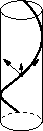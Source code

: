 settings.render=0;
import solids;
import three;
size(1.5cm,0);
currentprojection=orthographic((1, 0, .5));

revolution cyl=cylinder((0, 0, -3), 1, 6, Z);


triple  f(real t) {return (cos(t),sin(t),t);}
path3 helix=graph(f,-3,3);

draw(helix,1bp+black);
draw(cyl);


draw((1,0,0)--(1,0,0)+1.2*(0,1/sqrt(2),1/sqrt(2)),black,Arrow3);
draw((1,0,0)--(1,0,0)+1.2*(-1,0,0),black,Arrow3);
draw((1,0,0)--(1,0,0)+1.2*(0,-1/sqrt(2),1/sqrt(2)),black,Arrow3);

dot((1,0,0));
